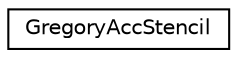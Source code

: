 digraph G
{
  edge [fontname="Helvetica",fontsize="10",labelfontname="Helvetica",labelfontsize="10"];
  node [fontname="Helvetica",fontsize="10",shape=record];
  rankdir=LR;
  Node1 [label="GregoryAccStencil",height=0.2,width=0.4,color="black", fillcolor="white", style="filled",URL="$d7/dee/classGregoryAccStencil.html"];
}
